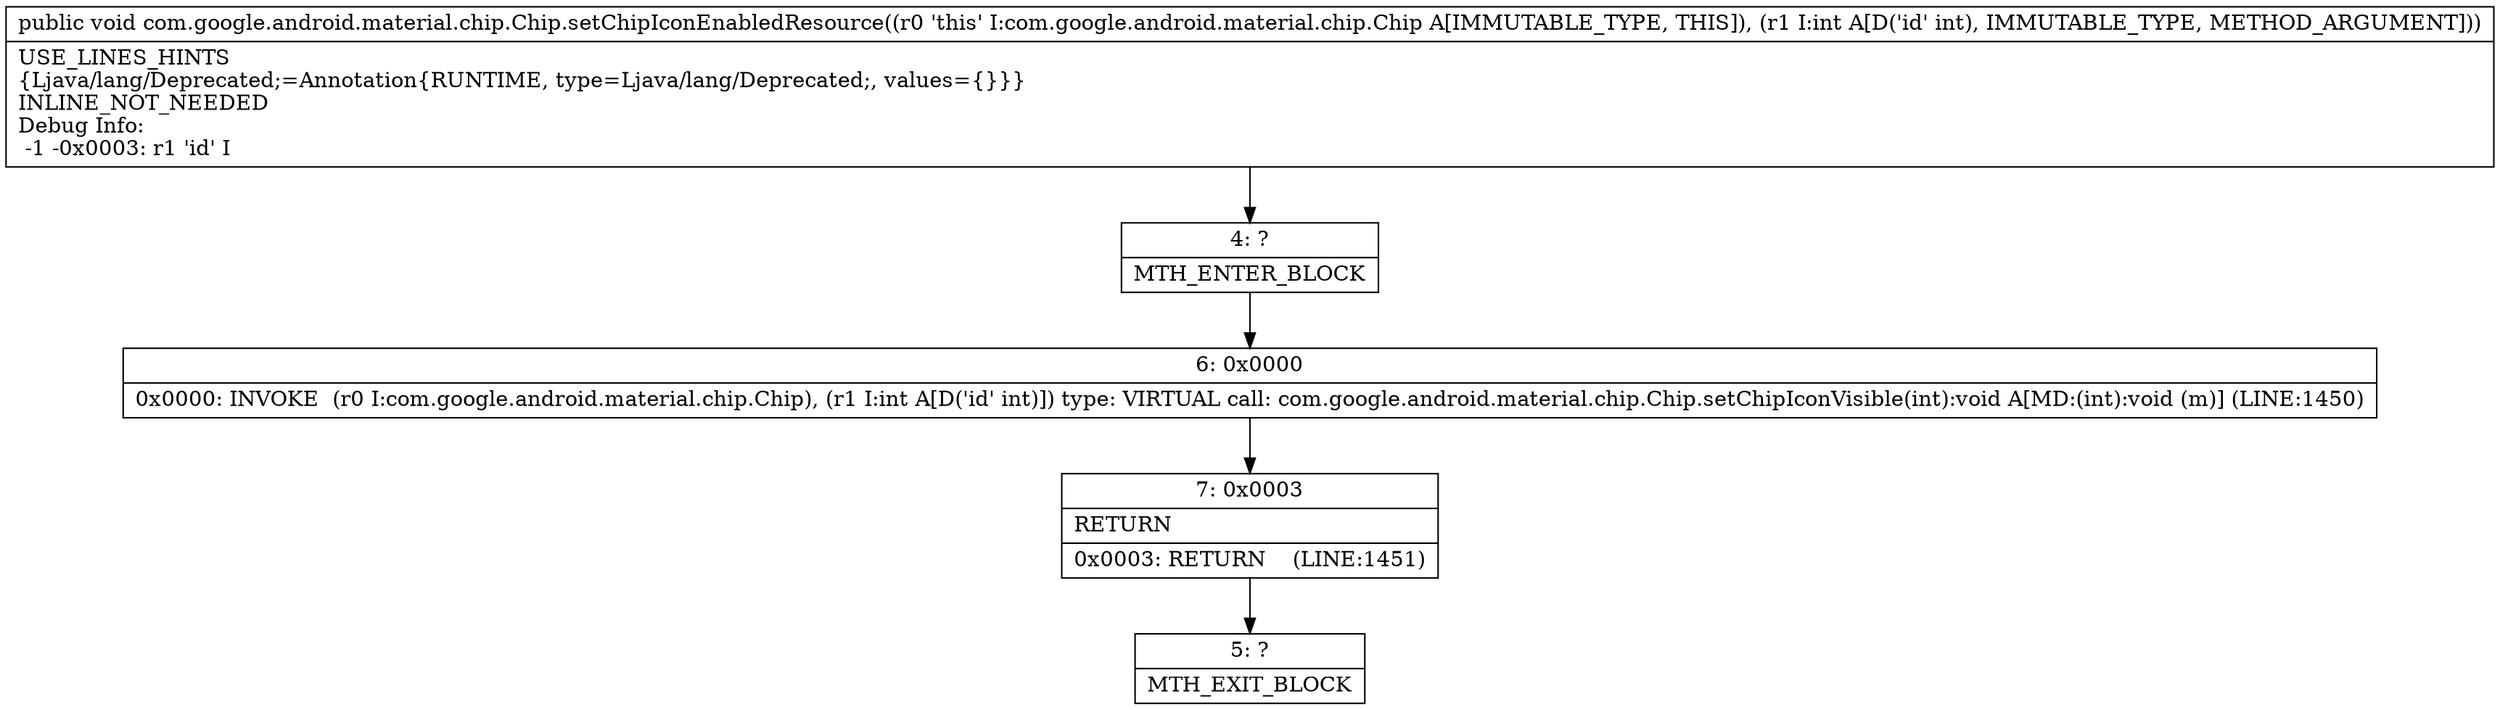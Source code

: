 digraph "CFG forcom.google.android.material.chip.Chip.setChipIconEnabledResource(I)V" {
Node_4 [shape=record,label="{4\:\ ?|MTH_ENTER_BLOCK\l}"];
Node_6 [shape=record,label="{6\:\ 0x0000|0x0000: INVOKE  (r0 I:com.google.android.material.chip.Chip), (r1 I:int A[D('id' int)]) type: VIRTUAL call: com.google.android.material.chip.Chip.setChipIconVisible(int):void A[MD:(int):void (m)] (LINE:1450)\l}"];
Node_7 [shape=record,label="{7\:\ 0x0003|RETURN\l|0x0003: RETURN    (LINE:1451)\l}"];
Node_5 [shape=record,label="{5\:\ ?|MTH_EXIT_BLOCK\l}"];
MethodNode[shape=record,label="{public void com.google.android.material.chip.Chip.setChipIconEnabledResource((r0 'this' I:com.google.android.material.chip.Chip A[IMMUTABLE_TYPE, THIS]), (r1 I:int A[D('id' int), IMMUTABLE_TYPE, METHOD_ARGUMENT]))  | USE_LINES_HINTS\l\{Ljava\/lang\/Deprecated;=Annotation\{RUNTIME, type=Ljava\/lang\/Deprecated;, values=\{\}\}\}\lINLINE_NOT_NEEDED\lDebug Info:\l  \-1 \-0x0003: r1 'id' I\l}"];
MethodNode -> Node_4;Node_4 -> Node_6;
Node_6 -> Node_7;
Node_7 -> Node_5;
}

